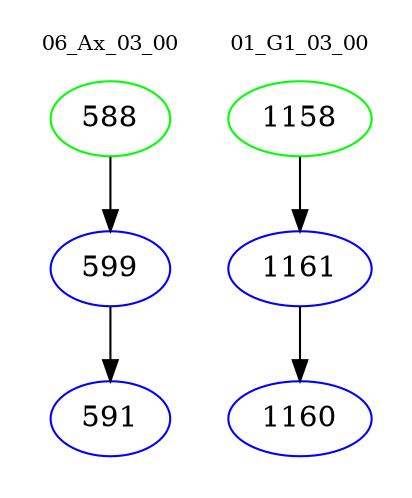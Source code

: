 digraph{
subgraph cluster_0 {
color = white
label = "06_Ax_03_00";
fontsize=10;
T0_588 [label="588", color="green"]
T0_588 -> T0_599 [color="black"]
T0_599 [label="599", color="blue"]
T0_599 -> T0_591 [color="black"]
T0_591 [label="591", color="blue"]
}
subgraph cluster_1 {
color = white
label = "01_G1_03_00";
fontsize=10;
T1_1158 [label="1158", color="green"]
T1_1158 -> T1_1161 [color="black"]
T1_1161 [label="1161", color="blue"]
T1_1161 -> T1_1160 [color="black"]
T1_1160 [label="1160", color="blue"]
}
}
